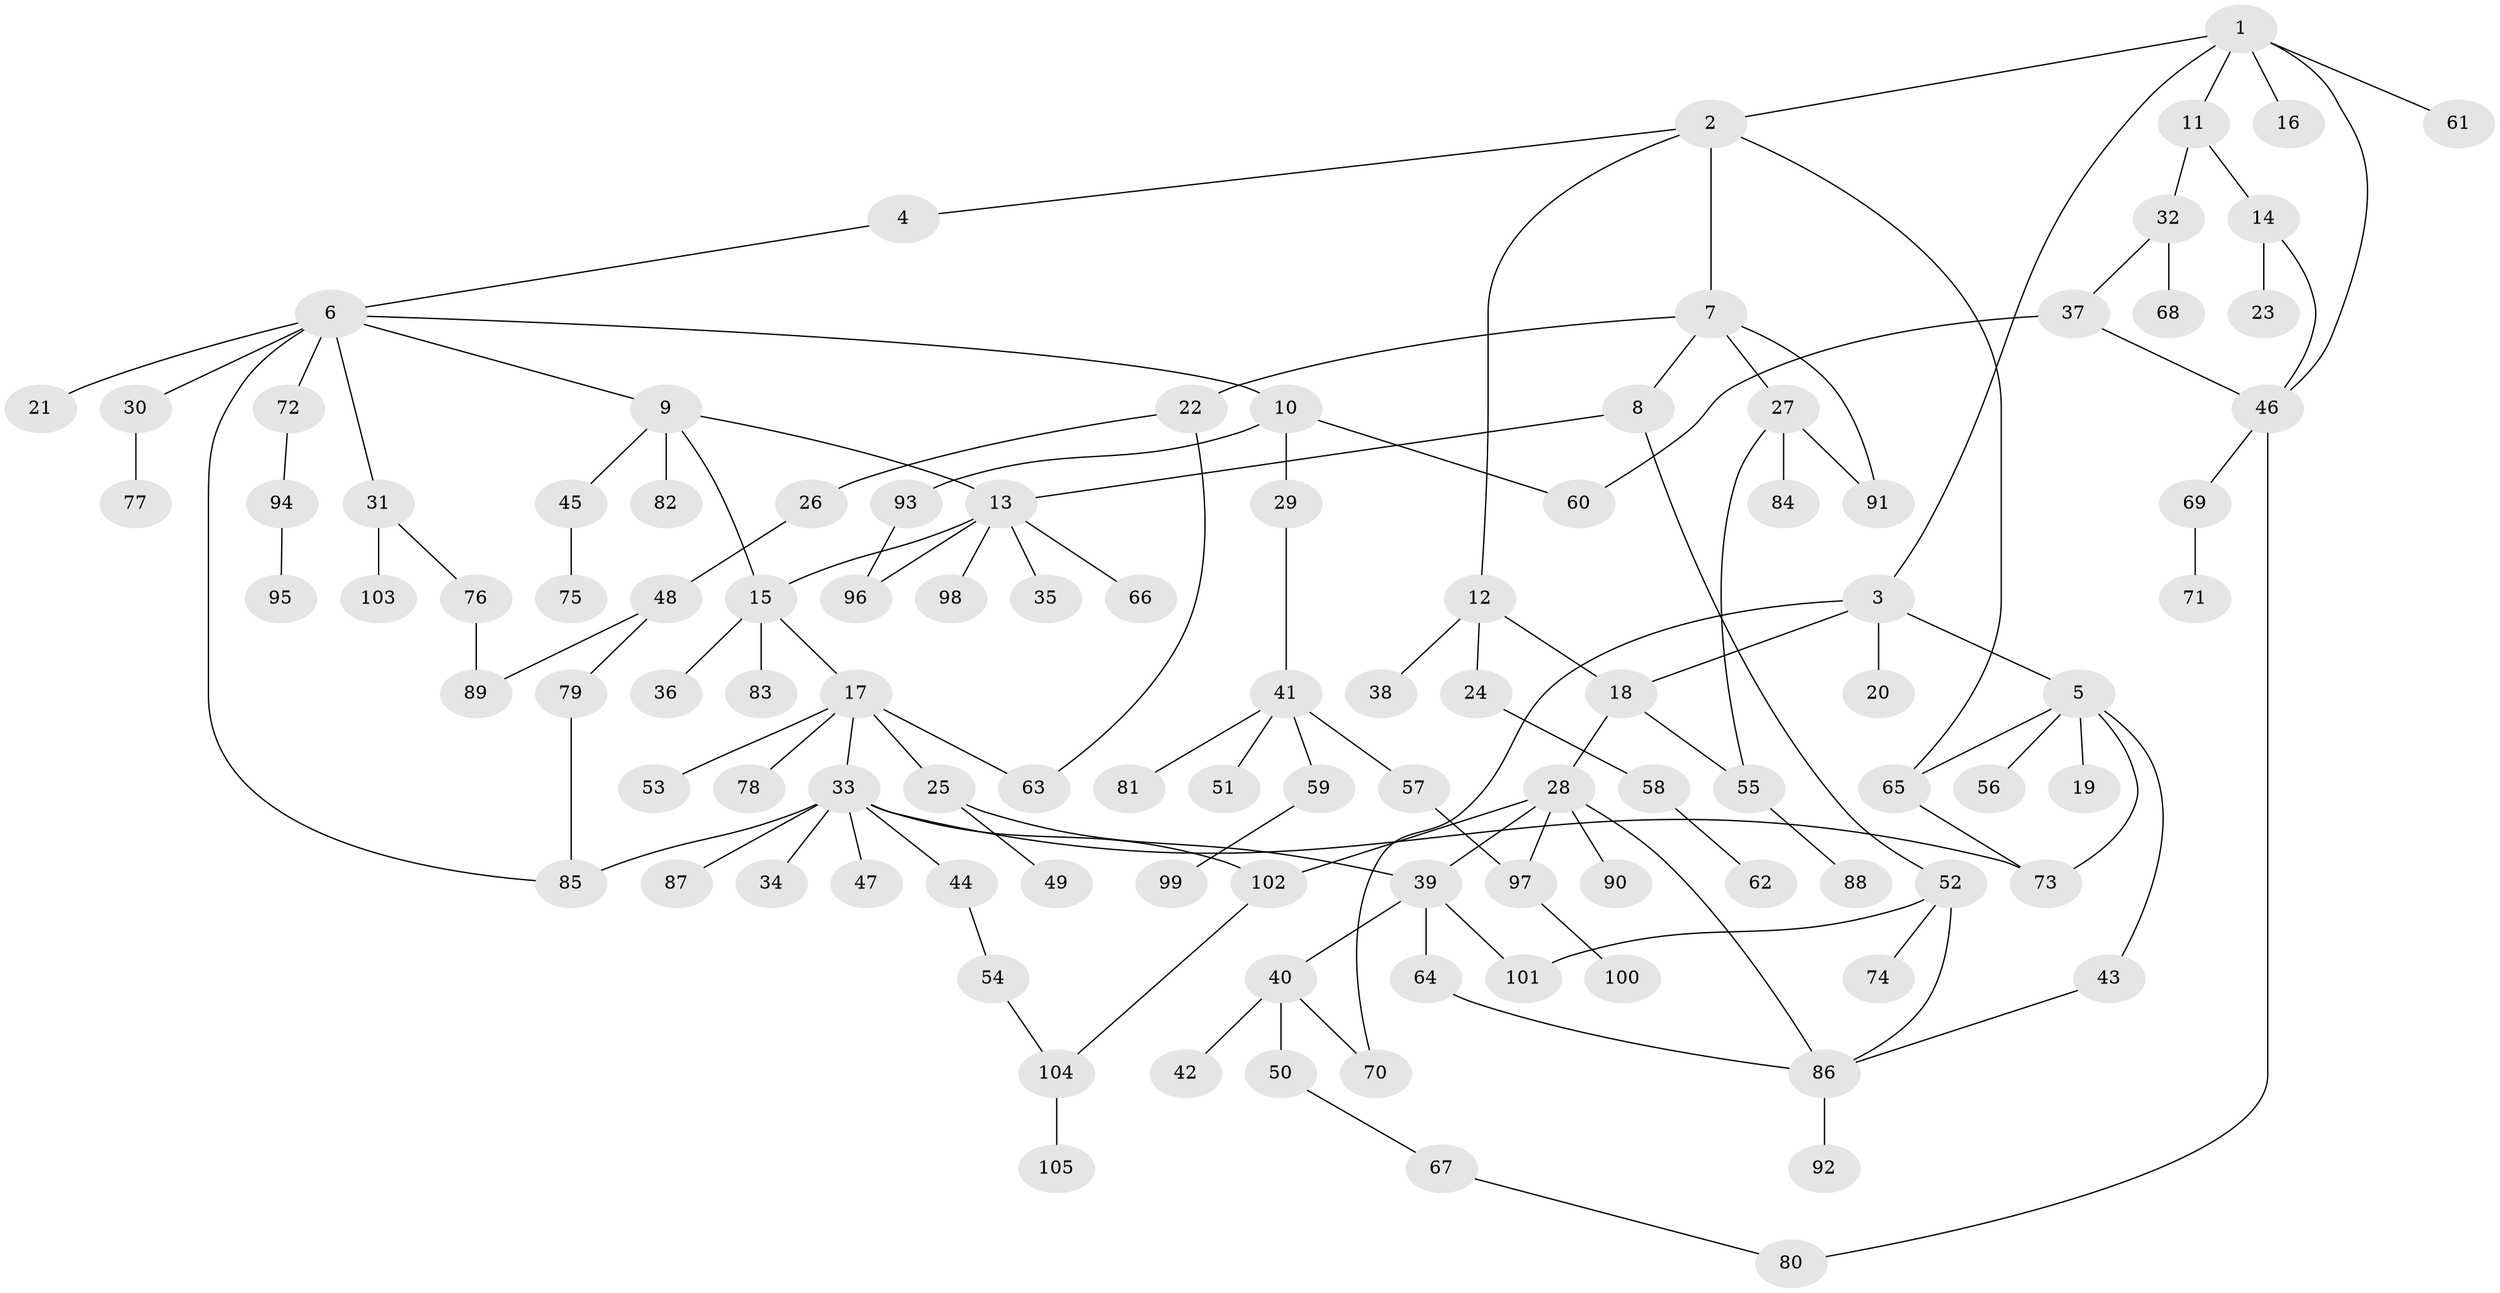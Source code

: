 // coarse degree distribution, {5: 0.08333333333333333, 4: 0.125, 8: 0.041666666666666664, 3: 0.09722222222222222, 2: 0.20833333333333334, 1: 0.4027777777777778, 7: 0.027777777777777776, 6: 0.013888888888888888}
// Generated by graph-tools (version 1.1) at 2025/51/02/27/25 19:51:38]
// undirected, 105 vertices, 130 edges
graph export_dot {
graph [start="1"]
  node [color=gray90,style=filled];
  1;
  2;
  3;
  4;
  5;
  6;
  7;
  8;
  9;
  10;
  11;
  12;
  13;
  14;
  15;
  16;
  17;
  18;
  19;
  20;
  21;
  22;
  23;
  24;
  25;
  26;
  27;
  28;
  29;
  30;
  31;
  32;
  33;
  34;
  35;
  36;
  37;
  38;
  39;
  40;
  41;
  42;
  43;
  44;
  45;
  46;
  47;
  48;
  49;
  50;
  51;
  52;
  53;
  54;
  55;
  56;
  57;
  58;
  59;
  60;
  61;
  62;
  63;
  64;
  65;
  66;
  67;
  68;
  69;
  70;
  71;
  72;
  73;
  74;
  75;
  76;
  77;
  78;
  79;
  80;
  81;
  82;
  83;
  84;
  85;
  86;
  87;
  88;
  89;
  90;
  91;
  92;
  93;
  94;
  95;
  96;
  97;
  98;
  99;
  100;
  101;
  102;
  103;
  104;
  105;
  1 -- 2;
  1 -- 3;
  1 -- 11;
  1 -- 16;
  1 -- 61;
  1 -- 46;
  2 -- 4;
  2 -- 7;
  2 -- 12;
  2 -- 65;
  3 -- 5;
  3 -- 20;
  3 -- 70;
  3 -- 18;
  4 -- 6;
  5 -- 19;
  5 -- 43;
  5 -- 56;
  5 -- 65;
  5 -- 73;
  6 -- 9;
  6 -- 10;
  6 -- 21;
  6 -- 30;
  6 -- 31;
  6 -- 72;
  6 -- 85;
  7 -- 8;
  7 -- 22;
  7 -- 27;
  7 -- 91;
  8 -- 52;
  8 -- 13;
  9 -- 13;
  9 -- 45;
  9 -- 82;
  9 -- 15;
  10 -- 29;
  10 -- 60;
  10 -- 93;
  11 -- 14;
  11 -- 32;
  12 -- 18;
  12 -- 24;
  12 -- 38;
  13 -- 15;
  13 -- 35;
  13 -- 66;
  13 -- 98;
  13 -- 96;
  14 -- 23;
  14 -- 46;
  15 -- 17;
  15 -- 36;
  15 -- 83;
  17 -- 25;
  17 -- 33;
  17 -- 53;
  17 -- 63;
  17 -- 78;
  18 -- 28;
  18 -- 55;
  22 -- 26;
  22 -- 63;
  24 -- 58;
  25 -- 39;
  25 -- 49;
  26 -- 48;
  27 -- 55;
  27 -- 84;
  27 -- 91;
  28 -- 90;
  28 -- 102;
  28 -- 97;
  28 -- 86;
  28 -- 39;
  29 -- 41;
  30 -- 77;
  31 -- 76;
  31 -- 103;
  32 -- 37;
  32 -- 68;
  33 -- 34;
  33 -- 44;
  33 -- 47;
  33 -- 87;
  33 -- 85;
  33 -- 73;
  33 -- 102;
  37 -- 60;
  37 -- 46;
  39 -- 40;
  39 -- 64;
  39 -- 101;
  40 -- 42;
  40 -- 50;
  40 -- 70;
  41 -- 51;
  41 -- 57;
  41 -- 59;
  41 -- 81;
  43 -- 86;
  44 -- 54;
  45 -- 75;
  46 -- 69;
  46 -- 80;
  48 -- 79;
  48 -- 89;
  50 -- 67;
  52 -- 74;
  52 -- 86;
  52 -- 101;
  54 -- 104;
  55 -- 88;
  57 -- 97;
  58 -- 62;
  59 -- 99;
  64 -- 86;
  65 -- 73;
  67 -- 80;
  69 -- 71;
  72 -- 94;
  76 -- 89;
  79 -- 85;
  86 -- 92;
  93 -- 96;
  94 -- 95;
  97 -- 100;
  102 -- 104;
  104 -- 105;
}
